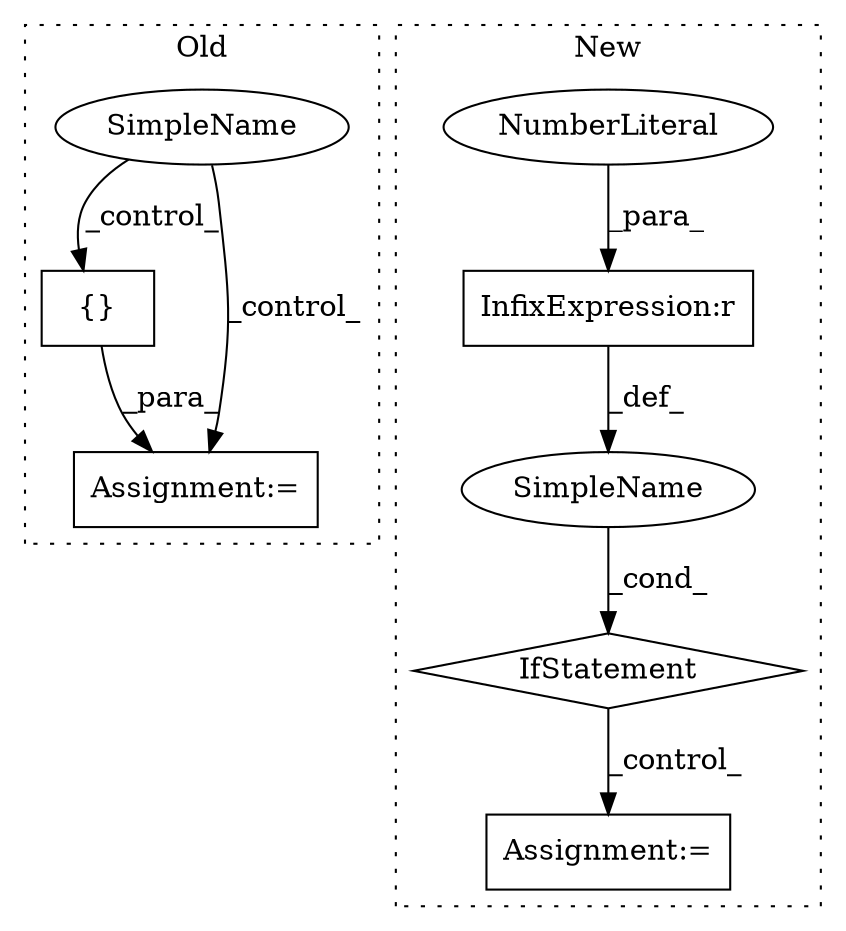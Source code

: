 digraph G {
subgraph cluster0 {
1 [label="{}" a="4" s="17516" l="2" shape="box"];
5 [label="Assignment:=" a="7" s="17506" l="1" shape="box"];
8 [label="SimpleName" a="42" s="" l="" shape="ellipse"];
label = "Old";
style="dotted";
}
subgraph cluster1 {
2 [label="IfStatement" a="25" s="17461,17500" l="4,2" shape="diamond"];
3 [label="Assignment:=" a="7" s="17635" l="30" shape="box"];
4 [label="SimpleName" a="42" s="" l="" shape="ellipse"];
6 [label="InfixExpression:r" a="27" s="17474" l="4" shape="box"];
7 [label="NumberLiteral" a="34" s="17478" l="1" shape="ellipse"];
label = "New";
style="dotted";
}
1 -> 5 [label="_para_"];
2 -> 3 [label="_control_"];
4 -> 2 [label="_cond_"];
6 -> 4 [label="_def_"];
7 -> 6 [label="_para_"];
8 -> 1 [label="_control_"];
8 -> 5 [label="_control_"];
}